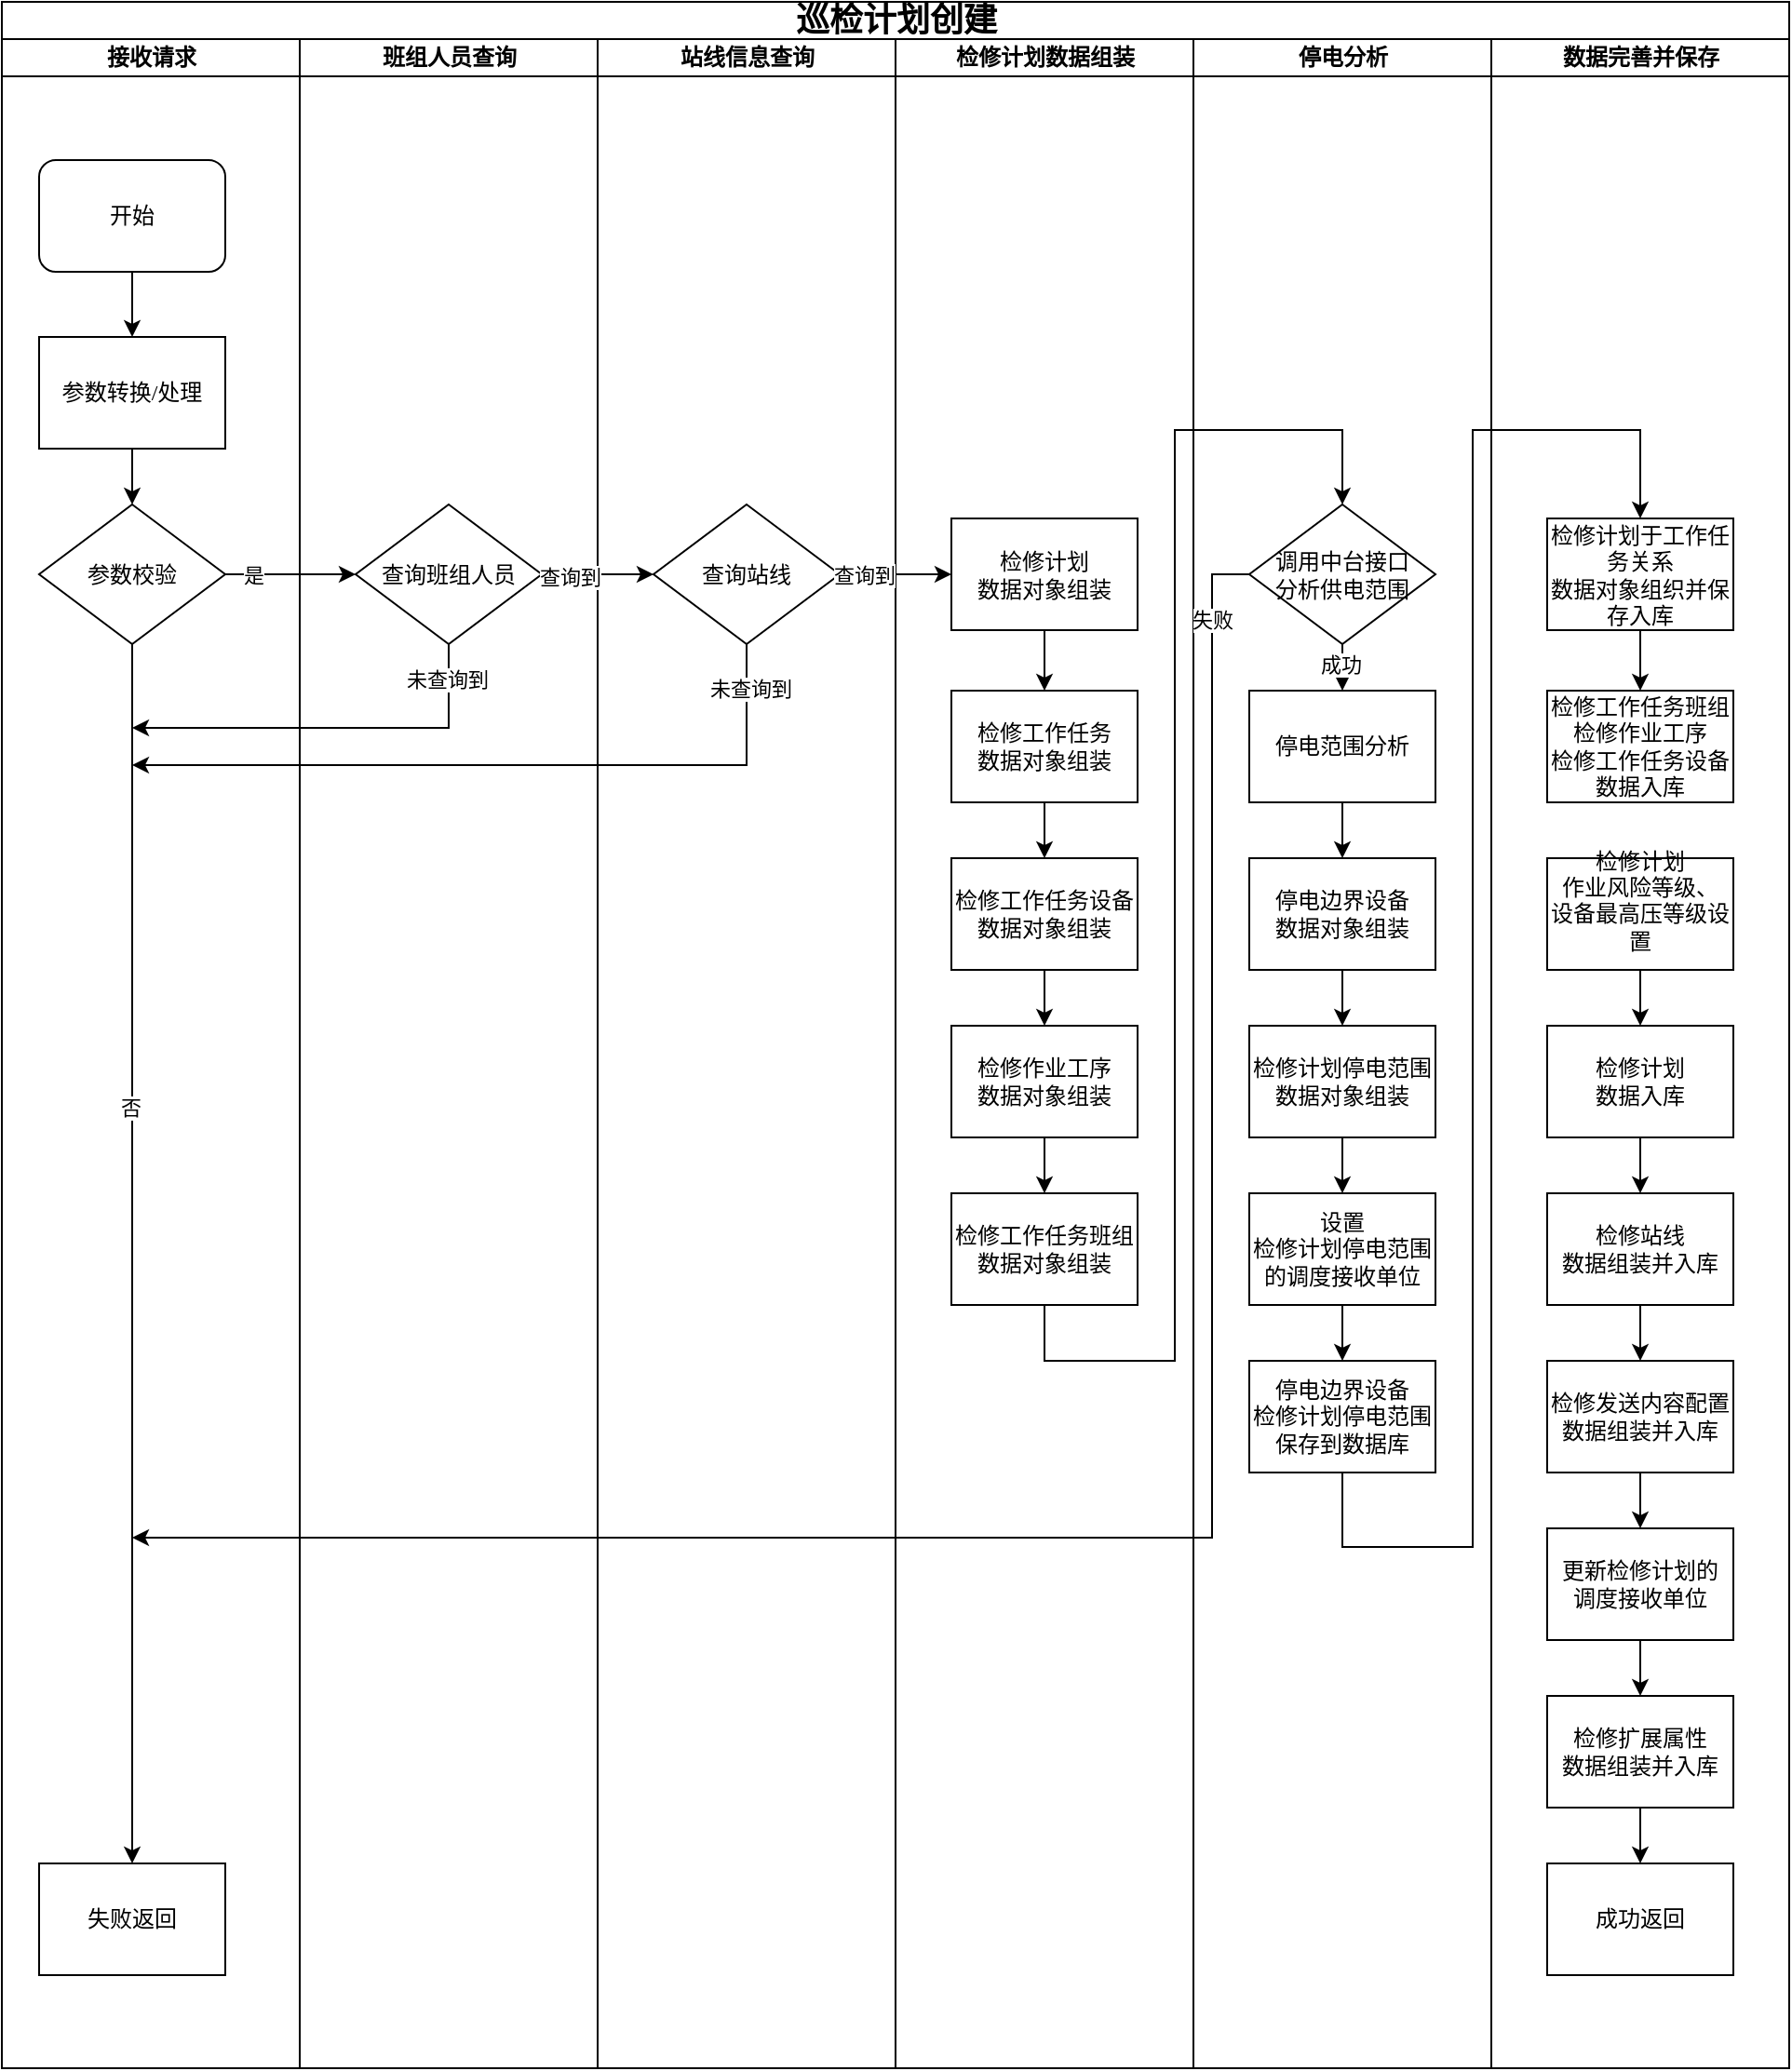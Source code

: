 <mxfile version="26.1.1">
  <diagram name="Page-1" id="74e2e168-ea6b-b213-b513-2b3c1d86103e">
    <mxGraphModel dx="913" dy="484" grid="1" gridSize="10" guides="1" tooltips="1" connect="1" arrows="1" fold="1" page="1" pageScale="1" pageWidth="1100" pageHeight="850" background="none" math="0" shadow="0">
      <root>
        <mxCell id="0" />
        <mxCell id="1" parent="0" />
        <mxCell id="77e6c97f196da883-1" value="&lt;font style=&quot;font-size: 18px;&quot;&gt;巡检计划创建&lt;/font&gt;" style="swimlane;html=1;childLayout=stackLayout;startSize=20;rounded=0;shadow=0;labelBackgroundColor=none;strokeWidth=1;fontFamily=Verdana;fontSize=8;align=center;" parent="1" vertex="1">
          <mxGeometry x="70" y="40" width="960" height="1110" as="geometry" />
        </mxCell>
        <mxCell id="77e6c97f196da883-2" value="接收请求" style="swimlane;html=1;startSize=20;" parent="77e6c97f196da883-1" vertex="1">
          <mxGeometry y="20" width="160" height="1090" as="geometry">
            <mxRectangle y="20" width="40" height="730" as="alternateBounds" />
          </mxGeometry>
        </mxCell>
        <mxCell id="cfTg0l-f0pAShHveTOmt-43" style="edgeStyle=orthogonalEdgeStyle;rounded=0;orthogonalLoop=1;jettySize=auto;html=1;exitX=0.5;exitY=1;exitDx=0;exitDy=0;entryX=0.5;entryY=0;entryDx=0;entryDy=0;" parent="77e6c97f196da883-2" source="77e6c97f196da883-8" target="zkKsR5GlTw2Tc259dVME-5" edge="1">
          <mxGeometry relative="1" as="geometry">
            <mxPoint x="70" y="167.5" as="targetPoint" />
          </mxGeometry>
        </mxCell>
        <mxCell id="77e6c97f196da883-8" value="&lt;font style=&quot;font-size: 12px;&quot;&gt;开始&lt;/font&gt;" style="rounded=1;whiteSpace=wrap;html=1;shadow=0;labelBackgroundColor=none;strokeWidth=1;fontFamily=Verdana;fontSize=8;align=center;" parent="77e6c97f196da883-2" vertex="1">
          <mxGeometry x="20" y="65" width="100" height="60" as="geometry" />
        </mxCell>
        <mxCell id="cfTg0l-f0pAShHveTOmt-44" style="edgeStyle=orthogonalEdgeStyle;rounded=0;orthogonalLoop=1;jettySize=auto;html=1;entryX=0.5;entryY=0;entryDx=0;entryDy=0;exitX=0.5;exitY=1;exitDx=0;exitDy=0;" parent="77e6c97f196da883-2" source="zkKsR5GlTw2Tc259dVME-5" target="cfTg0l-f0pAShHveTOmt-1" edge="1">
          <mxGeometry relative="1" as="geometry">
            <mxPoint x="70" y="230" as="sourcePoint" />
          </mxGeometry>
        </mxCell>
        <mxCell id="cfTg0l-f0pAShHveTOmt-1" value="&lt;font style=&quot;font-size: 12px;&quot;&gt;参数校验&lt;/font&gt;" style="rhombus;whiteSpace=wrap;html=1;rounded=0;shadow=0;labelBackgroundColor=none;strokeWidth=1;fontFamily=Verdana;fontSize=8;align=center;" parent="77e6c97f196da883-2" vertex="1">
          <mxGeometry x="20" y="250" width="100" height="75" as="geometry" />
        </mxCell>
        <mxCell id="cfTg0l-f0pAShHveTOmt-4" style="edgeStyle=orthogonalEdgeStyle;rounded=0;orthogonalLoop=1;jettySize=auto;html=1;exitX=0.5;exitY=1;exitDx=0;exitDy=0;entryX=0.5;entryY=0;entryDx=0;entryDy=0;" parent="77e6c97f196da883-2" source="cfTg0l-f0pAShHveTOmt-1" edge="1">
          <mxGeometry relative="1" as="geometry">
            <mxPoint x="70" y="980" as="targetPoint" />
          </mxGeometry>
        </mxCell>
        <mxCell id="cfTg0l-f0pAShHveTOmt-24" value="否" style="edgeLabel;html=1;align=center;verticalAlign=middle;resizable=0;points=[];" parent="cfTg0l-f0pAShHveTOmt-4" vertex="1" connectable="0">
          <mxGeometry x="-0.24" y="-1" relative="1" as="geometry">
            <mxPoint as="offset" />
          </mxGeometry>
        </mxCell>
        <mxCell id="zkKsR5GlTw2Tc259dVME-4" value="&lt;span style=&quot;font-size: 12px;&quot;&gt;失败返回&lt;/span&gt;" style="whiteSpace=wrap;html=1;fontSize=8;fontFamily=Verdana;rounded=0;shadow=0;labelBackgroundColor=none;strokeWidth=1;" vertex="1" parent="77e6c97f196da883-2">
          <mxGeometry x="20" y="980" width="100" height="60" as="geometry" />
        </mxCell>
        <mxCell id="zkKsR5GlTw2Tc259dVME-5" value="&lt;span style=&quot;font-size: 12px;&quot;&gt;参数转换/处理&lt;/span&gt;" style="whiteSpace=wrap;html=1;fontSize=8;fontFamily=Verdana;rounded=0;shadow=0;labelBackgroundColor=none;strokeWidth=1;" vertex="1" parent="77e6c97f196da883-2">
          <mxGeometry x="20" y="160" width="100" height="60" as="geometry" />
        </mxCell>
        <mxCell id="77e6c97f196da883-3" value="班组人员查询" style="swimlane;html=1;startSize=20;" parent="77e6c97f196da883-1" vertex="1">
          <mxGeometry x="160" y="20" width="160" height="1090" as="geometry" />
        </mxCell>
        <mxCell id="cfTg0l-f0pAShHveTOmt-27" value="&lt;span style=&quot;font-size: 12px;&quot;&gt;查询班组人员&lt;/span&gt;" style="rhombus;whiteSpace=wrap;html=1;rounded=0;shadow=0;labelBackgroundColor=none;strokeWidth=1;fontFamily=Verdana;fontSize=8;align=center;" parent="77e6c97f196da883-3" vertex="1">
          <mxGeometry x="30" y="250" width="100" height="75" as="geometry" />
        </mxCell>
        <mxCell id="cfTg0l-f0pAShHveTOmt-30" value="" style="edgeStyle=orthogonalEdgeStyle;rounded=0;orthogonalLoop=1;jettySize=auto;html=1;" parent="77e6c97f196da883-3" source="cfTg0l-f0pAShHveTOmt-27" edge="1">
          <mxGeometry relative="1" as="geometry">
            <mxPoint x="-90" y="370" as="targetPoint" />
            <Array as="points">
              <mxPoint x="80" y="370" />
              <mxPoint x="-90" y="370" />
            </Array>
          </mxGeometry>
        </mxCell>
        <mxCell id="cfTg0l-f0pAShHveTOmt-47" value="未查询到" style="edgeLabel;html=1;align=center;verticalAlign=middle;resizable=0;points=[];" parent="cfTg0l-f0pAShHveTOmt-30" vertex="1" connectable="0">
          <mxGeometry x="-0.829" y="-1" relative="1" as="geometry">
            <mxPoint as="offset" />
          </mxGeometry>
        </mxCell>
        <mxCell id="77e6c97f196da883-5" value="站线信息查询" style="swimlane;html=1;startSize=20;" parent="77e6c97f196da883-1" vertex="1">
          <mxGeometry x="320" y="20" width="160" height="1090" as="geometry" />
        </mxCell>
        <mxCell id="cfTg0l-f0pAShHveTOmt-46" style="edgeStyle=orthogonalEdgeStyle;rounded=0;orthogonalLoop=1;jettySize=auto;html=1;exitX=0.5;exitY=1;exitDx=0;exitDy=0;" parent="77e6c97f196da883-5" source="cfTg0l-f0pAShHveTOmt-33" edge="1">
          <mxGeometry relative="1" as="geometry">
            <mxPoint x="-250" y="390" as="targetPoint" />
            <Array as="points">
              <mxPoint x="80" y="390" />
            </Array>
          </mxGeometry>
        </mxCell>
        <mxCell id="cfTg0l-f0pAShHveTOmt-48" value="未查询到" style="edgeLabel;html=1;align=center;verticalAlign=middle;resizable=0;points=[];" parent="cfTg0l-f0pAShHveTOmt-46" vertex="1" connectable="0">
          <mxGeometry x="-0.881" y="2" relative="1" as="geometry">
            <mxPoint as="offset" />
          </mxGeometry>
        </mxCell>
        <mxCell id="cfTg0l-f0pAShHveTOmt-33" value="&lt;span style=&quot;font-size: 12px;&quot;&gt;查询站线&lt;/span&gt;" style="rhombus;whiteSpace=wrap;html=1;rounded=0;shadow=0;labelBackgroundColor=none;strokeWidth=1;fontFamily=Verdana;fontSize=8;align=center;" parent="77e6c97f196da883-5" vertex="1">
          <mxGeometry x="30" y="250" width="100" height="75" as="geometry" />
        </mxCell>
        <mxCell id="77e6c97f196da883-6" value="检修计划数据组装" style="swimlane;html=1;startSize=20;" parent="77e6c97f196da883-1" vertex="1">
          <mxGeometry x="480" y="20" width="160" height="1090" as="geometry" />
        </mxCell>
        <mxCell id="cfTg0l-f0pAShHveTOmt-52" value="" style="edgeStyle=orthogonalEdgeStyle;rounded=0;orthogonalLoop=1;jettySize=auto;html=1;" parent="77e6c97f196da883-6" source="cfTg0l-f0pAShHveTOmt-49" target="cfTg0l-f0pAShHveTOmt-51" edge="1">
          <mxGeometry relative="1" as="geometry" />
        </mxCell>
        <mxCell id="cfTg0l-f0pAShHveTOmt-49" value="&lt;font style=&quot;font-size: 12px;&quot;&gt;检修计划&lt;/font&gt;&lt;div&gt;&lt;font style=&quot;font-size: 12px;&quot;&gt;数据对象组装&lt;/font&gt;&lt;/div&gt;" style="whiteSpace=wrap;html=1;fontSize=8;fontFamily=Verdana;rounded=0;shadow=0;labelBackgroundColor=none;strokeWidth=1;" parent="77e6c97f196da883-6" vertex="1">
          <mxGeometry x="30" y="257.5" width="100" height="60" as="geometry" />
        </mxCell>
        <mxCell id="cfTg0l-f0pAShHveTOmt-56" style="edgeStyle=orthogonalEdgeStyle;rounded=0;orthogonalLoop=1;jettySize=auto;html=1;exitX=0.5;exitY=1;exitDx=0;exitDy=0;entryX=0.5;entryY=0;entryDx=0;entryDy=0;" parent="77e6c97f196da883-6" source="cfTg0l-f0pAShHveTOmt-51" target="cfTg0l-f0pAShHveTOmt-53" edge="1">
          <mxGeometry relative="1" as="geometry" />
        </mxCell>
        <mxCell id="cfTg0l-f0pAShHveTOmt-51" value="&lt;font style=&quot;font-size: 12px;&quot;&gt;检修工作任务&lt;/font&gt;&lt;div&gt;&lt;span style=&quot;font-size: 12px;&quot;&gt;数据对象组装&lt;/span&gt;&lt;/div&gt;" style="whiteSpace=wrap;html=1;fontSize=8;fontFamily=Verdana;rounded=0;shadow=0;labelBackgroundColor=none;strokeWidth=1;" parent="77e6c97f196da883-6" vertex="1">
          <mxGeometry x="30" y="350" width="100" height="60" as="geometry" />
        </mxCell>
        <mxCell id="cfTg0l-f0pAShHveTOmt-57" style="edgeStyle=orthogonalEdgeStyle;rounded=0;orthogonalLoop=1;jettySize=auto;html=1;exitX=0.5;exitY=1;exitDx=0;exitDy=0;entryX=0.5;entryY=0;entryDx=0;entryDy=0;" parent="77e6c97f196da883-6" source="cfTg0l-f0pAShHveTOmt-53" target="cfTg0l-f0pAShHveTOmt-54" edge="1">
          <mxGeometry relative="1" as="geometry" />
        </mxCell>
        <mxCell id="cfTg0l-f0pAShHveTOmt-53" value="&lt;font style=&quot;font-size: 12px;&quot;&gt;检修工作任务设备&lt;/font&gt;&lt;div&gt;&lt;span style=&quot;font-size: 12px;&quot;&gt;数据对象组装&lt;/span&gt;&lt;/div&gt;" style="whiteSpace=wrap;html=1;fontSize=8;fontFamily=Verdana;rounded=0;shadow=0;labelBackgroundColor=none;strokeWidth=1;" parent="77e6c97f196da883-6" vertex="1">
          <mxGeometry x="30" y="440" width="100" height="60" as="geometry" />
        </mxCell>
        <mxCell id="cfTg0l-f0pAShHveTOmt-58" style="edgeStyle=orthogonalEdgeStyle;rounded=0;orthogonalLoop=1;jettySize=auto;html=1;exitX=0.5;exitY=1;exitDx=0;exitDy=0;entryX=0.5;entryY=0;entryDx=0;entryDy=0;" parent="77e6c97f196da883-6" source="cfTg0l-f0pAShHveTOmt-54" target="cfTg0l-f0pAShHveTOmt-55" edge="1">
          <mxGeometry relative="1" as="geometry" />
        </mxCell>
        <mxCell id="cfTg0l-f0pAShHveTOmt-54" value="&lt;font style=&quot;font-size: 12px;&quot;&gt;检修作业工序&lt;/font&gt;&lt;div&gt;&lt;span style=&quot;font-size: 12px;&quot;&gt;数据对象组装&lt;/span&gt;&lt;/div&gt;" style="whiteSpace=wrap;html=1;fontSize=8;fontFamily=Verdana;rounded=0;shadow=0;labelBackgroundColor=none;strokeWidth=1;" parent="77e6c97f196da883-6" vertex="1">
          <mxGeometry x="30" y="530" width="100" height="60" as="geometry" />
        </mxCell>
        <mxCell id="cfTg0l-f0pAShHveTOmt-55" value="&lt;font style=&quot;font-size: 12px;&quot;&gt;检修工作任务班组&lt;/font&gt;&lt;div&gt;&lt;span style=&quot;font-size: 12px;&quot;&gt;数据对象组装&lt;/span&gt;&lt;/div&gt;" style="whiteSpace=wrap;html=1;fontSize=8;fontFamily=Verdana;rounded=0;shadow=0;labelBackgroundColor=none;strokeWidth=1;" parent="77e6c97f196da883-6" vertex="1">
          <mxGeometry x="30" y="620" width="100" height="60" as="geometry" />
        </mxCell>
        <mxCell id="77e6c97f196da883-7" value="停电分析" style="swimlane;html=1;startSize=20;" parent="77e6c97f196da883-1" vertex="1">
          <mxGeometry x="640" y="20" width="160" height="1090" as="geometry" />
        </mxCell>
        <mxCell id="cfTg0l-f0pAShHveTOmt-70" style="edgeStyle=orthogonalEdgeStyle;rounded=0;orthogonalLoop=1;jettySize=auto;html=1;exitX=0.5;exitY=1;exitDx=0;exitDy=0;entryX=0.5;entryY=0;entryDx=0;entryDy=0;" parent="77e6c97f196da883-7" source="cfTg0l-f0pAShHveTOmt-64" target="cfTg0l-f0pAShHveTOmt-63" edge="1">
          <mxGeometry relative="1" as="geometry" />
        </mxCell>
        <mxCell id="cfTg0l-f0pAShHveTOmt-71" value="成功" style="edgeLabel;html=1;align=center;verticalAlign=middle;resizable=0;points=[];" parent="cfTg0l-f0pAShHveTOmt-70" vertex="1" connectable="0">
          <mxGeometry x="-0.168" y="-1" relative="1" as="geometry">
            <mxPoint as="offset" />
          </mxGeometry>
        </mxCell>
        <mxCell id="cfTg0l-f0pAShHveTOmt-64" value="&lt;span style=&quot;font-size: 12px;&quot;&gt;调用中台接口&lt;/span&gt;&lt;div&gt;&lt;span style=&quot;font-size: 12px;&quot;&gt;分析供电范围&lt;/span&gt;&lt;/div&gt;" style="rhombus;whiteSpace=wrap;html=1;rounded=0;shadow=0;labelBackgroundColor=none;strokeWidth=1;fontFamily=Verdana;fontSize=8;align=center;" parent="77e6c97f196da883-7" vertex="1">
          <mxGeometry x="30" y="250" width="100" height="75" as="geometry" />
        </mxCell>
        <mxCell id="cfTg0l-f0pAShHveTOmt-74" style="edgeStyle=orthogonalEdgeStyle;rounded=0;orthogonalLoop=1;jettySize=auto;html=1;exitX=0.5;exitY=1;exitDx=0;exitDy=0;" parent="77e6c97f196da883-7" source="cfTg0l-f0pAShHveTOmt-63" target="cfTg0l-f0pAShHveTOmt-72" edge="1">
          <mxGeometry relative="1" as="geometry" />
        </mxCell>
        <mxCell id="cfTg0l-f0pAShHveTOmt-63" value="&lt;div&gt;&lt;span style=&quot;font-size: 12px;&quot;&gt;停电范围分析&lt;/span&gt;&lt;/div&gt;" style="whiteSpace=wrap;html=1;fontSize=8;fontFamily=Verdana;rounded=0;shadow=0;labelBackgroundColor=none;strokeWidth=1;" parent="77e6c97f196da883-7" vertex="1">
          <mxGeometry x="30" y="350" width="100" height="60" as="geometry" />
        </mxCell>
        <mxCell id="cfTg0l-f0pAShHveTOmt-75" style="edgeStyle=orthogonalEdgeStyle;rounded=0;orthogonalLoop=1;jettySize=auto;html=1;exitX=0.5;exitY=1;exitDx=0;exitDy=0;entryX=0.5;entryY=0;entryDx=0;entryDy=0;" parent="77e6c97f196da883-7" source="cfTg0l-f0pAShHveTOmt-72" target="cfTg0l-f0pAShHveTOmt-73" edge="1">
          <mxGeometry relative="1" as="geometry" />
        </mxCell>
        <mxCell id="cfTg0l-f0pAShHveTOmt-72" value="&lt;div&gt;&lt;span style=&quot;font-size: 12px;&quot;&gt;停电边界设备&lt;/span&gt;&lt;/div&gt;&lt;div&gt;&lt;span style=&quot;font-size: 12px;&quot;&gt;数据对象组装&lt;/span&gt;&lt;/div&gt;" style="whiteSpace=wrap;html=1;fontSize=8;fontFamily=Verdana;rounded=0;shadow=0;labelBackgroundColor=none;strokeWidth=1;" parent="77e6c97f196da883-7" vertex="1">
          <mxGeometry x="30" y="440" width="100" height="60" as="geometry" />
        </mxCell>
        <mxCell id="cfTg0l-f0pAShHveTOmt-77" style="edgeStyle=orthogonalEdgeStyle;rounded=0;orthogonalLoop=1;jettySize=auto;html=1;exitX=0.5;exitY=1;exitDx=0;exitDy=0;entryX=0.5;entryY=0;entryDx=0;entryDy=0;" parent="77e6c97f196da883-7" source="cfTg0l-f0pAShHveTOmt-73" target="cfTg0l-f0pAShHveTOmt-76" edge="1">
          <mxGeometry relative="1" as="geometry" />
        </mxCell>
        <mxCell id="cfTg0l-f0pAShHveTOmt-73" value="&lt;div&gt;&lt;span style=&quot;font-size: 12px;&quot;&gt;检修计划停电范围&lt;/span&gt;&lt;/div&gt;&lt;div&gt;&lt;span style=&quot;font-size: 12px;&quot;&gt;数据对象组装&lt;/span&gt;&lt;/div&gt;" style="whiteSpace=wrap;html=1;fontSize=8;fontFamily=Verdana;rounded=0;shadow=0;labelBackgroundColor=none;strokeWidth=1;" parent="77e6c97f196da883-7" vertex="1">
          <mxGeometry x="30" y="530" width="100" height="60" as="geometry" />
        </mxCell>
        <mxCell id="cfTg0l-f0pAShHveTOmt-79" style="edgeStyle=orthogonalEdgeStyle;rounded=0;orthogonalLoop=1;jettySize=auto;html=1;exitX=0.5;exitY=1;exitDx=0;exitDy=0;entryX=0.5;entryY=0;entryDx=0;entryDy=0;" parent="77e6c97f196da883-7" source="cfTg0l-f0pAShHveTOmt-76" target="cfTg0l-f0pAShHveTOmt-78" edge="1">
          <mxGeometry relative="1" as="geometry" />
        </mxCell>
        <mxCell id="cfTg0l-f0pAShHveTOmt-76" value="&lt;span style=&quot;font-size: 12px;&quot;&gt;设置&lt;/span&gt;&lt;div&gt;&lt;span style=&quot;font-size: 12px;&quot;&gt;检修计划停电范围&lt;/span&gt;&lt;/div&gt;&lt;div&gt;&lt;span style=&quot;font-size: 12px;&quot;&gt;的调度接收单位&lt;/span&gt;&lt;/div&gt;" style="whiteSpace=wrap;html=1;fontSize=8;fontFamily=Verdana;rounded=0;shadow=0;labelBackgroundColor=none;strokeWidth=1;" parent="77e6c97f196da883-7" vertex="1">
          <mxGeometry x="30" y="620" width="100" height="60" as="geometry" />
        </mxCell>
        <mxCell id="cfTg0l-f0pAShHveTOmt-78" value="&lt;div&gt;&lt;span style=&quot;font-size: 12px;&quot;&gt;停电边界设备&lt;/span&gt;&lt;/div&gt;&lt;div&gt;&lt;span style=&quot;font-size: 12px;&quot;&gt;检修计划停电范围&lt;/span&gt;&lt;span style=&quot;font-size: 12px;&quot;&gt;&lt;/span&gt;&lt;/div&gt;&lt;div&gt;&lt;span style=&quot;font-size: 12px;&quot;&gt;保存到数据库&lt;/span&gt;&lt;/div&gt;" style="whiteSpace=wrap;html=1;fontSize=8;fontFamily=Verdana;rounded=0;shadow=0;labelBackgroundColor=none;strokeWidth=1;" parent="77e6c97f196da883-7" vertex="1">
          <mxGeometry x="30" y="710" width="100" height="60" as="geometry" />
        </mxCell>
        <mxCell id="cfTg0l-f0pAShHveTOmt-28" value="" style="edgeStyle=orthogonalEdgeStyle;rounded=0;orthogonalLoop=1;jettySize=auto;html=1;" parent="77e6c97f196da883-1" source="cfTg0l-f0pAShHveTOmt-1" target="cfTg0l-f0pAShHveTOmt-27" edge="1">
          <mxGeometry relative="1" as="geometry" />
        </mxCell>
        <mxCell id="cfTg0l-f0pAShHveTOmt-60" value="是" style="edgeLabel;html=1;align=center;verticalAlign=middle;resizable=0;points=[];" parent="cfTg0l-f0pAShHveTOmt-28" vertex="1" connectable="0">
          <mxGeometry x="-0.577" relative="1" as="geometry">
            <mxPoint as="offset" />
          </mxGeometry>
        </mxCell>
        <mxCell id="cfTg0l-f0pAShHveTOmt-45" style="edgeStyle=orthogonalEdgeStyle;rounded=0;orthogonalLoop=1;jettySize=auto;html=1;exitX=1;exitY=0.5;exitDx=0;exitDy=0;entryX=0;entryY=0.5;entryDx=0;entryDy=0;" parent="77e6c97f196da883-1" source="cfTg0l-f0pAShHveTOmt-27" target="cfTg0l-f0pAShHveTOmt-33" edge="1">
          <mxGeometry relative="1" as="geometry" />
        </mxCell>
        <mxCell id="cfTg0l-f0pAShHveTOmt-61" value="查询到" style="edgeLabel;html=1;align=center;verticalAlign=middle;resizable=0;points=[];" parent="cfTg0l-f0pAShHveTOmt-45" vertex="1" connectable="0">
          <mxGeometry x="-0.507" y="-1" relative="1" as="geometry">
            <mxPoint as="offset" />
          </mxGeometry>
        </mxCell>
        <mxCell id="cfTg0l-f0pAShHveTOmt-50" value="" style="edgeStyle=orthogonalEdgeStyle;rounded=0;orthogonalLoop=1;jettySize=auto;html=1;" parent="77e6c97f196da883-1" source="cfTg0l-f0pAShHveTOmt-33" target="cfTg0l-f0pAShHveTOmt-49" edge="1">
          <mxGeometry relative="1" as="geometry" />
        </mxCell>
        <mxCell id="cfTg0l-f0pAShHveTOmt-62" value="查询到" style="edgeLabel;html=1;align=center;verticalAlign=middle;resizable=0;points=[];" parent="cfTg0l-f0pAShHveTOmt-50" vertex="1" connectable="0">
          <mxGeometry x="-0.573" relative="1" as="geometry">
            <mxPoint as="offset" />
          </mxGeometry>
        </mxCell>
        <mxCell id="cfTg0l-f0pAShHveTOmt-65" style="edgeStyle=orthogonalEdgeStyle;rounded=0;orthogonalLoop=1;jettySize=auto;html=1;entryX=0.5;entryY=0;entryDx=0;entryDy=0;exitX=0.5;exitY=1;exitDx=0;exitDy=0;" parent="77e6c97f196da883-1" source="cfTg0l-f0pAShHveTOmt-55" target="cfTg0l-f0pAShHveTOmt-64" edge="1">
          <mxGeometry relative="1" as="geometry">
            <mxPoint x="630" y="302" as="targetPoint" />
            <mxPoint x="610" y="670" as="sourcePoint" />
            <Array as="points">
              <mxPoint x="560" y="730" />
              <mxPoint x="630" y="730" />
              <mxPoint x="630" y="230" />
              <mxPoint x="720" y="230" />
            </Array>
          </mxGeometry>
        </mxCell>
        <mxCell id="cfTg0l-f0pAShHveTOmt-68" style="edgeStyle=orthogonalEdgeStyle;rounded=0;orthogonalLoop=1;jettySize=auto;html=1;exitX=0;exitY=0.5;exitDx=0;exitDy=0;" parent="77e6c97f196da883-1" source="cfTg0l-f0pAShHveTOmt-64" edge="1">
          <mxGeometry relative="1" as="geometry">
            <mxPoint x="70" y="825" as="targetPoint" />
            <Array as="points">
              <mxPoint x="650" y="307" />
              <mxPoint x="650" y="825" />
              <mxPoint x="70" y="825" />
            </Array>
          </mxGeometry>
        </mxCell>
        <mxCell id="cfTg0l-f0pAShHveTOmt-69" value="失败" style="edgeLabel;html=1;align=center;verticalAlign=middle;resizable=0;points=[];" parent="cfTg0l-f0pAShHveTOmt-68" vertex="1" connectable="0">
          <mxGeometry x="-0.847" relative="1" as="geometry">
            <mxPoint y="-41" as="offset" />
          </mxGeometry>
        </mxCell>
        <mxCell id="cfTg0l-f0pAShHveTOmt-59" value="数据完善并保存" style="swimlane;html=1;startSize=20;" parent="77e6c97f196da883-1" vertex="1">
          <mxGeometry x="800" y="20" width="160" height="1090" as="geometry" />
        </mxCell>
        <mxCell id="cfTg0l-f0pAShHveTOmt-82" style="edgeStyle=orthogonalEdgeStyle;rounded=0;orthogonalLoop=1;jettySize=auto;html=1;exitX=0.5;exitY=1;exitDx=0;exitDy=0;entryX=0.5;entryY=0;entryDx=0;entryDy=0;" parent="cfTg0l-f0pAShHveTOmt-59" source="cfTg0l-f0pAShHveTOmt-80" target="cfTg0l-f0pAShHveTOmt-81" edge="1">
          <mxGeometry relative="1" as="geometry" />
        </mxCell>
        <mxCell id="cfTg0l-f0pAShHveTOmt-80" value="&lt;div&gt;&lt;span style=&quot;font-size: 12px;&quot;&gt;检修计划于工作任务关系&lt;br&gt;数据对象组织并保存入库&lt;/span&gt;&lt;/div&gt;" style="whiteSpace=wrap;html=1;fontSize=8;fontFamily=Verdana;rounded=0;shadow=0;labelBackgroundColor=none;strokeWidth=1;" parent="cfTg0l-f0pAShHveTOmt-59" vertex="1">
          <mxGeometry x="30" y="257.5" width="100" height="60" as="geometry" />
        </mxCell>
        <mxCell id="cfTg0l-f0pAShHveTOmt-81" value="&lt;span style=&quot;font-size: 12px;&quot;&gt;检修工作任务班组&lt;/span&gt;&lt;div&gt;&lt;span style=&quot;font-size: 12px;&quot;&gt;检修作业工序&lt;/span&gt;&lt;span style=&quot;font-size: 12px;&quot;&gt;&lt;/span&gt;&lt;/div&gt;&lt;div&gt;&lt;font style=&quot;font-size: 12px;&quot;&gt;检修工作任务设备&lt;/font&gt;&lt;span style=&quot;font-size: 12px;&quot;&gt;&lt;/span&gt;&lt;/div&gt;&lt;div&gt;&lt;font style=&quot;font-size: 12px;&quot;&gt;数据入库&lt;/font&gt;&lt;/div&gt;" style="whiteSpace=wrap;html=1;fontSize=8;fontFamily=Verdana;rounded=0;shadow=0;labelBackgroundColor=none;strokeWidth=1;" parent="cfTg0l-f0pAShHveTOmt-59" vertex="1">
          <mxGeometry x="30" y="350" width="100" height="60" as="geometry" />
        </mxCell>
        <mxCell id="cfTg0l-f0pAShHveTOmt-85" style="edgeStyle=orthogonalEdgeStyle;rounded=0;orthogonalLoop=1;jettySize=auto;html=1;exitX=0.5;exitY=1;exitDx=0;exitDy=0;entryX=0.5;entryY=0;entryDx=0;entryDy=0;" parent="cfTg0l-f0pAShHveTOmt-59" source="cfTg0l-f0pAShHveTOmt-83" target="cfTg0l-f0pAShHveTOmt-84" edge="1">
          <mxGeometry relative="1" as="geometry" />
        </mxCell>
        <mxCell id="cfTg0l-f0pAShHveTOmt-83" value="&lt;span style=&quot;font-size: 12px;&quot;&gt;检修计划&lt;/span&gt;&lt;div&gt;&lt;span style=&quot;font-size: 12px; background-color: transparent; color: light-dark(rgb(0, 0, 0), rgb(255, 255, 255));&quot;&gt;作业风险等级、&lt;/span&gt;&lt;div&gt;&lt;span style=&quot;font-size: 12px;&quot;&gt;设备最高压等级设置&lt;/span&gt;&lt;/div&gt;&lt;div&gt;&lt;span style=&quot;color: rgba(0, 0, 0, 0); font-family: monospace; font-size: 0px; text-align: start; text-wrap-mode: nowrap;&quot;&gt;%3CmxGraphModel%3E%3Croot%3E%3CmxCell%20id%3D%220%22%2F%3E%3CmxCell%20id%3D%221%22%20parent%3D%220%22%2F%3E%3CmxCell%20id%3D%222%22%20value%3D%22%26lt%3Bdiv%26gt%3B%26lt%3Bspan%20style%3D%26quot%3Bfont-size%3A%2012px%3B%26quot%3B%26gt%3B%E5%81%9C%E7%94%B5%E8%8C%83%E5%9B%B4%E5%88%86%E6%9E%90%26lt%3B%2Fspan%26gt%3B%26lt%3B%2Fdiv%26gt%3B%22%20style%3D%22whiteSpace%3Dwrap%3Bhtml%3D1%3BfontSize%3D8%3BfontFamily%3DVerdana%3Brounded%3D0%3Bshadow%3D0%3BlabelBackgroundColor%3Dnone%3BstrokeWidth%3D1%3B%22%20vertex%3D%221%22%20parent%3D%221%22%3E%3CmxGeometry%20x%3D%22740%22%20y%3D%22410%22%20width%3D%22100%22%20height%3D%2260%22%20as%3D%22geometry%22%2F%3E%3C%2FmxCell%3E%3C%2Froot%3E%3C%2FmxGraphModel%3E&lt;/span&gt;&lt;span style=&quot;font-size: 12px;&quot;&gt;&lt;/span&gt;&lt;/div&gt;&lt;/div&gt;" style="whiteSpace=wrap;html=1;fontSize=8;fontFamily=Verdana;rounded=0;shadow=0;labelBackgroundColor=none;strokeWidth=1;" parent="cfTg0l-f0pAShHveTOmt-59" vertex="1">
          <mxGeometry x="30" y="440" width="100" height="60" as="geometry" />
        </mxCell>
        <mxCell id="cfTg0l-f0pAShHveTOmt-87" value="" style="edgeStyle=orthogonalEdgeStyle;rounded=0;orthogonalLoop=1;jettySize=auto;html=1;" parent="cfTg0l-f0pAShHveTOmt-59" source="cfTg0l-f0pAShHveTOmt-84" target="cfTg0l-f0pAShHveTOmt-86" edge="1">
          <mxGeometry relative="1" as="geometry" />
        </mxCell>
        <mxCell id="cfTg0l-f0pAShHveTOmt-84" value="&lt;div&gt;&lt;span style=&quot;font-size: 12px;&quot;&gt;检修计划&lt;/span&gt;&lt;/div&gt;&lt;div&gt;&lt;span style=&quot;font-size: 12px;&quot;&gt;数据入库&lt;/span&gt;&lt;/div&gt;" style="whiteSpace=wrap;html=1;fontSize=8;fontFamily=Verdana;rounded=0;shadow=0;labelBackgroundColor=none;strokeWidth=1;" parent="cfTg0l-f0pAShHveTOmt-59" vertex="1">
          <mxGeometry x="30" y="530" width="100" height="60" as="geometry" />
        </mxCell>
        <mxCell id="cfTg0l-f0pAShHveTOmt-89" style="edgeStyle=orthogonalEdgeStyle;rounded=0;orthogonalLoop=1;jettySize=auto;html=1;exitX=0.5;exitY=1;exitDx=0;exitDy=0;entryX=0.5;entryY=0;entryDx=0;entryDy=0;" parent="cfTg0l-f0pAShHveTOmt-59" source="cfTg0l-f0pAShHveTOmt-86" target="cfTg0l-f0pAShHveTOmt-88" edge="1">
          <mxGeometry relative="1" as="geometry" />
        </mxCell>
        <mxCell id="cfTg0l-f0pAShHveTOmt-86" value="&lt;div&gt;&lt;span style=&quot;font-size: 12px;&quot;&gt;检修站线&lt;/span&gt;&lt;/div&gt;&lt;div&gt;&lt;span style=&quot;font-size: 12px;&quot;&gt;数据组装并入库&lt;/span&gt;&lt;/div&gt;" style="whiteSpace=wrap;html=1;fontSize=8;fontFamily=Verdana;rounded=0;shadow=0;labelBackgroundColor=none;strokeWidth=1;" parent="cfTg0l-f0pAShHveTOmt-59" vertex="1">
          <mxGeometry x="30" y="620" width="100" height="60" as="geometry" />
        </mxCell>
        <mxCell id="cfTg0l-f0pAShHveTOmt-92" style="edgeStyle=orthogonalEdgeStyle;rounded=0;orthogonalLoop=1;jettySize=auto;html=1;exitX=0.5;exitY=1;exitDx=0;exitDy=0;entryX=0.5;entryY=0;entryDx=0;entryDy=0;" parent="cfTg0l-f0pAShHveTOmt-59" source="cfTg0l-f0pAShHveTOmt-88" target="cfTg0l-f0pAShHveTOmt-90" edge="1">
          <mxGeometry relative="1" as="geometry" />
        </mxCell>
        <mxCell id="cfTg0l-f0pAShHveTOmt-88" value="&lt;div&gt;&lt;span style=&quot;font-size: 12px;&quot;&gt;检修发送内容配置&lt;/span&gt;&lt;/div&gt;&lt;div&gt;&lt;span style=&quot;font-size: 12px;&quot;&gt;数据组装并入库&lt;/span&gt;&lt;/div&gt;" style="whiteSpace=wrap;html=1;fontSize=8;fontFamily=Verdana;rounded=0;shadow=0;labelBackgroundColor=none;strokeWidth=1;" parent="cfTg0l-f0pAShHveTOmt-59" vertex="1">
          <mxGeometry x="30" y="710" width="100" height="60" as="geometry" />
        </mxCell>
        <mxCell id="cfTg0l-f0pAShHveTOmt-107" style="edgeStyle=orthogonalEdgeStyle;rounded=0;orthogonalLoop=1;jettySize=auto;html=1;exitX=0.5;exitY=1;exitDx=0;exitDy=0;entryX=0.5;entryY=0;entryDx=0;entryDy=0;" parent="cfTg0l-f0pAShHveTOmt-59" source="cfTg0l-f0pAShHveTOmt-90" target="cfTg0l-f0pAShHveTOmt-106" edge="1">
          <mxGeometry relative="1" as="geometry" />
        </mxCell>
        <mxCell id="cfTg0l-f0pAShHveTOmt-90" value="&lt;div&gt;&lt;span style=&quot;font-size: 12px;&quot;&gt;更新检修计划的&lt;/span&gt;&lt;/div&gt;&lt;div&gt;&lt;span style=&quot;font-size: 12px;&quot;&gt;调度接收单位&lt;/span&gt;&lt;/div&gt;" style="whiteSpace=wrap;html=1;fontSize=8;fontFamily=Verdana;rounded=0;shadow=0;labelBackgroundColor=none;strokeWidth=1;" parent="cfTg0l-f0pAShHveTOmt-59" vertex="1">
          <mxGeometry x="30" y="800" width="100" height="60" as="geometry" />
        </mxCell>
        <mxCell id="cfTg0l-f0pAShHveTOmt-109" style="edgeStyle=orthogonalEdgeStyle;rounded=0;orthogonalLoop=1;jettySize=auto;html=1;exitX=0.5;exitY=1;exitDx=0;exitDy=0;entryX=0.5;entryY=0;entryDx=0;entryDy=0;" parent="cfTg0l-f0pAShHveTOmt-59" source="cfTg0l-f0pAShHveTOmt-106" target="cfTg0l-f0pAShHveTOmt-108" edge="1">
          <mxGeometry relative="1" as="geometry" />
        </mxCell>
        <mxCell id="cfTg0l-f0pAShHveTOmt-106" value="&lt;span style=&quot;font-size: 12px;&quot;&gt;检修扩展属性&lt;/span&gt;&lt;div&gt;&lt;span style=&quot;font-size: 12px;&quot;&gt;数据组装并入库&lt;/span&gt;&lt;/div&gt;" style="whiteSpace=wrap;html=1;fontSize=8;fontFamily=Verdana;rounded=0;shadow=0;labelBackgroundColor=none;strokeWidth=1;" parent="cfTg0l-f0pAShHveTOmt-59" vertex="1">
          <mxGeometry x="30" y="890" width="100" height="60" as="geometry" />
        </mxCell>
        <mxCell id="cfTg0l-f0pAShHveTOmt-108" value="&lt;span style=&quot;font-size: 12px;&quot;&gt;成功返回&lt;/span&gt;" style="whiteSpace=wrap;html=1;fontSize=8;fontFamily=Verdana;rounded=0;shadow=0;labelBackgroundColor=none;strokeWidth=1;" parent="cfTg0l-f0pAShHveTOmt-59" vertex="1">
          <mxGeometry x="30" y="980" width="100" height="60" as="geometry" />
        </mxCell>
        <mxCell id="cfTg0l-f0pAShHveTOmt-112" style="edgeStyle=orthogonalEdgeStyle;rounded=0;orthogonalLoop=1;jettySize=auto;html=1;exitX=0.5;exitY=1;exitDx=0;exitDy=0;entryX=0.5;entryY=0;entryDx=0;entryDy=0;" parent="77e6c97f196da883-1" source="cfTg0l-f0pAShHveTOmt-78" target="cfTg0l-f0pAShHveTOmt-80" edge="1">
          <mxGeometry relative="1" as="geometry">
            <Array as="points">
              <mxPoint x="720" y="830" />
              <mxPoint x="790" y="830" />
              <mxPoint x="790" y="230" />
              <mxPoint x="880" y="230" />
            </Array>
          </mxGeometry>
        </mxCell>
      </root>
    </mxGraphModel>
  </diagram>
</mxfile>
